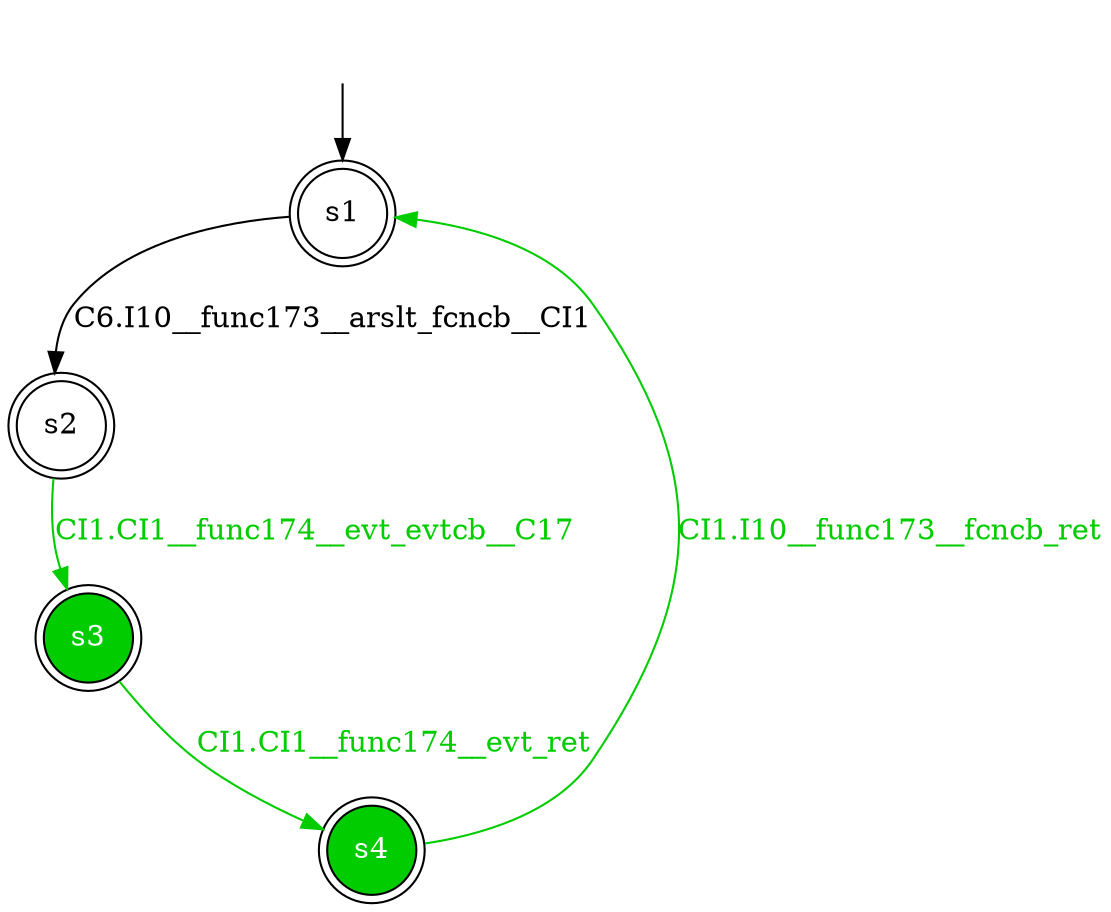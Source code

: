 digraph diffautomaton {
	1 [label=<s1> shape="doublecircle"];
	2 [label=<s2> shape="doublecircle"];
	3 [label=<s3> shape="doublecircle" fillcolor="#00cc00" fontcolor="#ffffff" style="filled"];
	4 [label=<s4> shape="doublecircle" fillcolor="#00cc00" fontcolor="#ffffff" style="filled"];
	__init1 [label=<> shape="none"];
	__init1 -> 1;
	1 -> 2 [label=<<font color="#000000">C6.I10__func173__arslt_fcncb__CI1</font>> id="1-0-2"];
	2 -> 3 [label=<<font color="#00cc00">CI1.CI1__func174__evt_evtcb__C17</font>> color="#00cc00" id="2-0-3"];
	3 -> 4 [label=<<font color="#00cc00">CI1.CI1__func174__evt_ret</font>> color="#00cc00" id="3-0-4"];
	4 -> 1 [label=<<font color="#00cc00">CI1.I10__func173__fcncb_ret</font>> color="#00cc00" id="4-0-1"];
}
